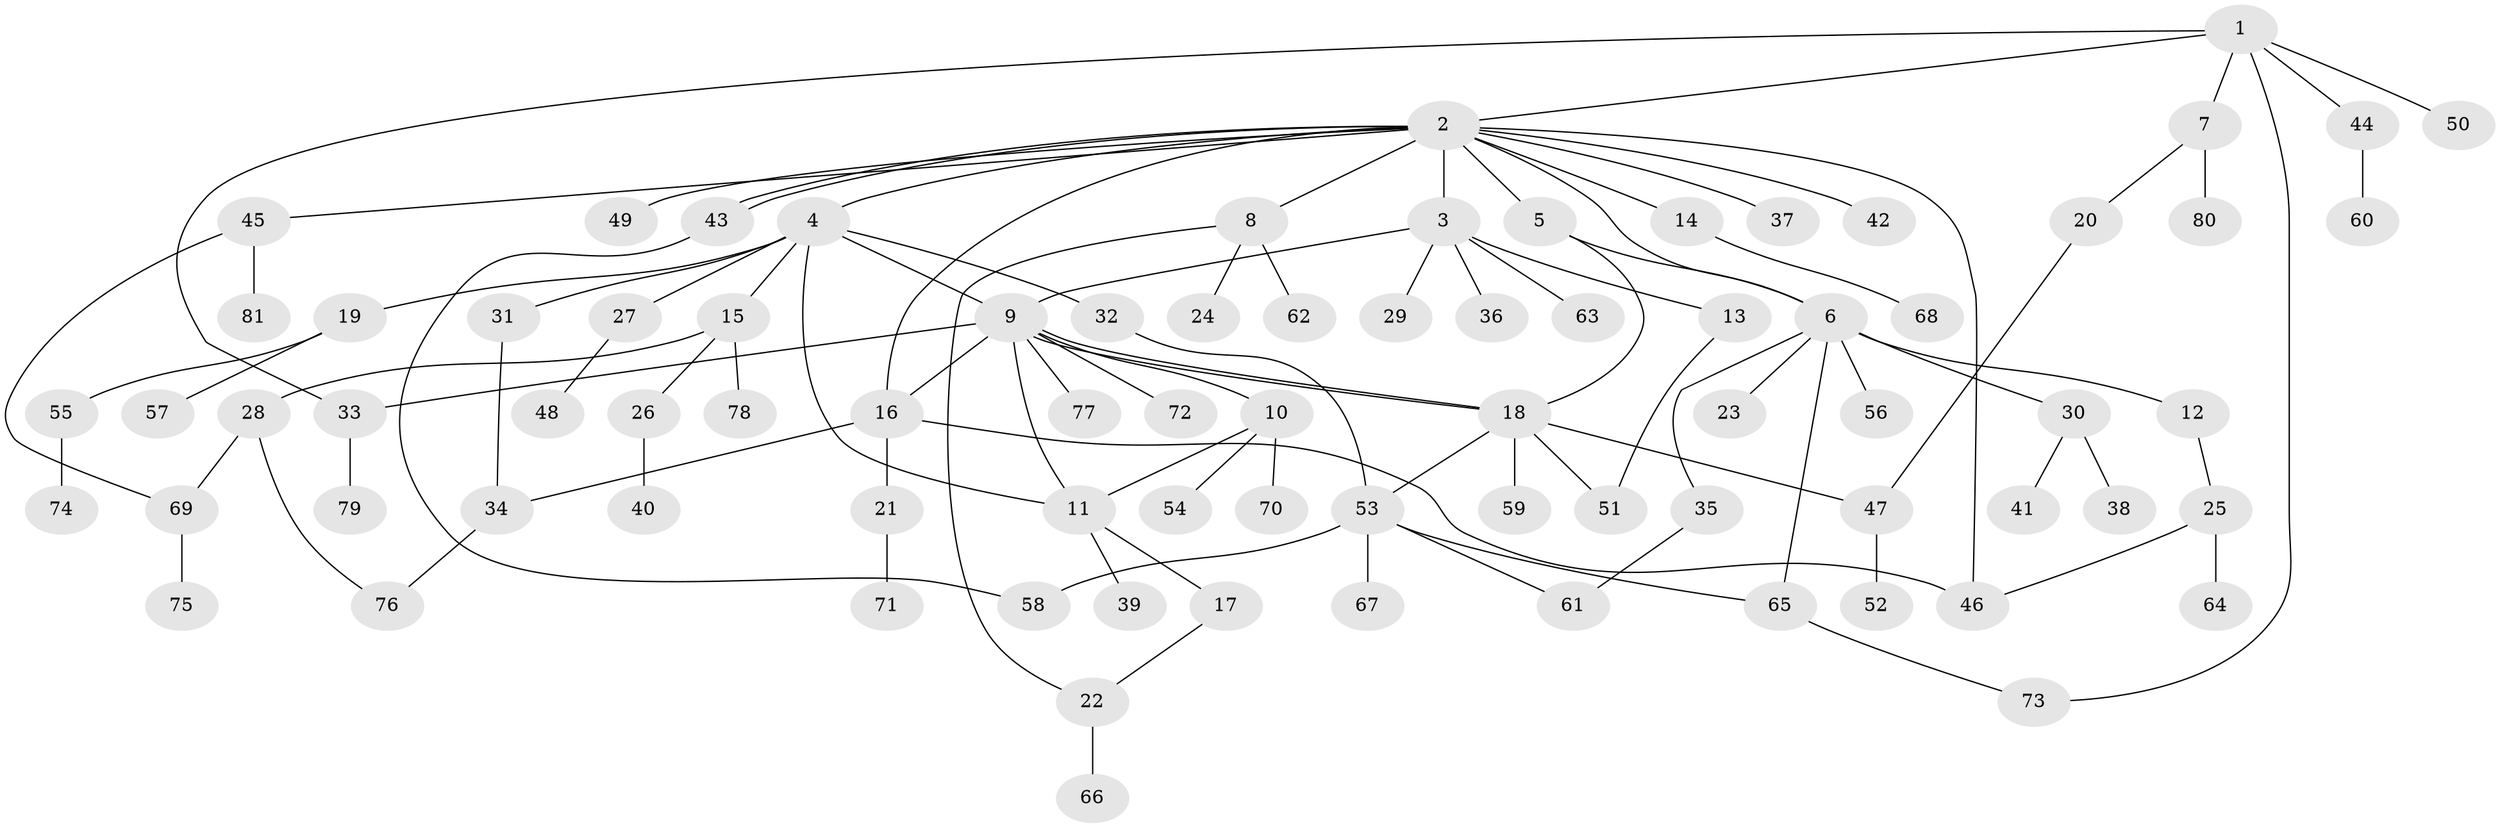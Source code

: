 // Generated by graph-tools (version 1.1) at 2025/11/02/27/25 16:11:11]
// undirected, 81 vertices, 102 edges
graph export_dot {
graph [start="1"]
  node [color=gray90,style=filled];
  1;
  2;
  3;
  4;
  5;
  6;
  7;
  8;
  9;
  10;
  11;
  12;
  13;
  14;
  15;
  16;
  17;
  18;
  19;
  20;
  21;
  22;
  23;
  24;
  25;
  26;
  27;
  28;
  29;
  30;
  31;
  32;
  33;
  34;
  35;
  36;
  37;
  38;
  39;
  40;
  41;
  42;
  43;
  44;
  45;
  46;
  47;
  48;
  49;
  50;
  51;
  52;
  53;
  54;
  55;
  56;
  57;
  58;
  59;
  60;
  61;
  62;
  63;
  64;
  65;
  66;
  67;
  68;
  69;
  70;
  71;
  72;
  73;
  74;
  75;
  76;
  77;
  78;
  79;
  80;
  81;
  1 -- 2;
  1 -- 7;
  1 -- 33;
  1 -- 44;
  1 -- 50;
  1 -- 73;
  2 -- 3;
  2 -- 4;
  2 -- 5;
  2 -- 6;
  2 -- 8;
  2 -- 14;
  2 -- 16;
  2 -- 37;
  2 -- 42;
  2 -- 43;
  2 -- 43;
  2 -- 45;
  2 -- 46;
  2 -- 49;
  3 -- 9;
  3 -- 13;
  3 -- 29;
  3 -- 36;
  3 -- 63;
  4 -- 9;
  4 -- 11;
  4 -- 15;
  4 -- 19;
  4 -- 27;
  4 -- 31;
  4 -- 32;
  5 -- 6;
  5 -- 18;
  6 -- 12;
  6 -- 23;
  6 -- 30;
  6 -- 35;
  6 -- 56;
  6 -- 65;
  7 -- 20;
  7 -- 80;
  8 -- 22;
  8 -- 24;
  8 -- 62;
  9 -- 10;
  9 -- 11;
  9 -- 16;
  9 -- 18;
  9 -- 18;
  9 -- 33;
  9 -- 72;
  9 -- 77;
  10 -- 11;
  10 -- 54;
  10 -- 70;
  11 -- 17;
  11 -- 39;
  12 -- 25;
  13 -- 51;
  14 -- 68;
  15 -- 26;
  15 -- 28;
  15 -- 78;
  16 -- 21;
  16 -- 34;
  16 -- 46;
  17 -- 22;
  18 -- 47;
  18 -- 51;
  18 -- 53;
  18 -- 59;
  19 -- 55;
  19 -- 57;
  20 -- 47;
  21 -- 71;
  22 -- 66;
  25 -- 46;
  25 -- 64;
  26 -- 40;
  27 -- 48;
  28 -- 69;
  28 -- 76;
  30 -- 38;
  30 -- 41;
  31 -- 34;
  32 -- 53;
  33 -- 79;
  34 -- 76;
  35 -- 61;
  43 -- 58;
  44 -- 60;
  45 -- 69;
  45 -- 81;
  47 -- 52;
  53 -- 58;
  53 -- 61;
  53 -- 65;
  53 -- 67;
  55 -- 74;
  65 -- 73;
  69 -- 75;
}
